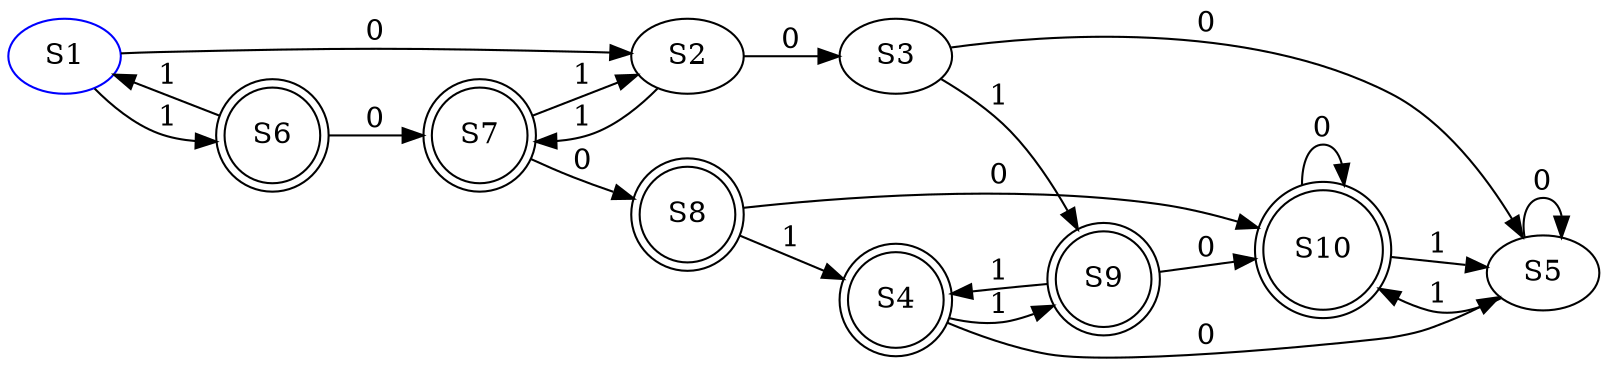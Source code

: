 digraph {
    rankdir=LR
    S1[color=blue]
    S4[shape=doublecircle]
    S6[shape=doublecircle]
    S7[shape=doublecircle]
    S8[shape=doublecircle]
    S9[shape=doublecircle]
    S10[shape=doublecircle]

    S1 -> S2[label=0]
    S1 -> S6[label=1]
    S2 -> S3[label=0]
    S2 -> S7[label=1]
    S3 -> S5[label=0]
    S3 -> S9[label=1]
    S4 -> S5[label=0]
    S4 -> S9[label=1]
    S5 -> S5[label=0]
    S5 -> S10[label=1]
    S6 -> S7[label=0]
    S6 -> S1[label=1]
    S7 -> S8[label=0]
    S7 -> S2[label=1]
    S8 -> S10[label=0]
    S8 -> S4[label=1]
    S9 -> S10[label=0]
    S9 -> S4[label=1]
    S10 -> S10[label=0]
    S10 -> S5[label=1]
}
